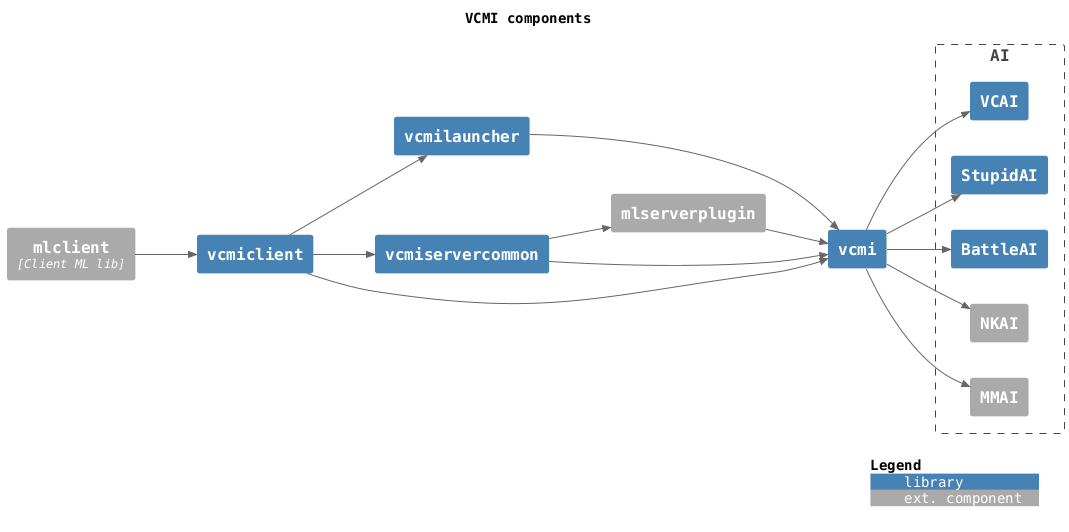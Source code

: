 @startuml "python-to-cpp2"

title "VCMI components"

!include <C4/C4_Container>
!include <tupadr3/devicons2/cplusplus>
!include <tupadr3/devicons2/python>

skinparam DefaultFontName monospaced
<style>
note {  MaximumWidth 500 }
</style>

' Used in place of " " where line wrapping is undesired
!$nbsp = "<U+00A0>"


''''''''''''''''''''''''''''''''''''''''''''''''''''''''''''''''''''''''''''''''
''''''''''''''''''''''''''''''''''''''''''''''''''''''''''''''''''''''''''''''''
''' FUNCTIONS
''''''''''''''''''''''''''''''''''''''''''''''''''''''''''''''''''''''''''''''''
''''''''''''''''''''''''''''''''''''''''''''''''''''''''''''''''''''''''''''''''

' Replace $search with $repl within $txt
!function $replace($txt, $search, $repl)
  !$replaced = ""
  !while %strpos($txt, $search) >= 0
    !$position = %strpos($txt, $search)
    !$replaced = $replaced + %substr($txt, 0, $position) + $repl
    !$txt = %substr($txt, $position + %strlen($search))
  !endwhile
  !return $replaced + $txt
!endfunction

' Allows to define a string in multiple lines, replacing "\n"
' with actual newlines (note: all literal newlines must be escaped)
!function $str($txt)
  !return $replace($txt, "\n", %newline())
!endfunction

''''''''''''''''''''''''''''''''''''''''''''''''''''''''''''''''''''''''''''''''
''''''''''''''''''''''''''''''''''''''''''''''''''''''''''''''''''''''''''''''''

HIDE_STEREOTYPE()
LAYOUT_LEFT_RIGHT()
SetDefaultLegendEntries("")

' Prevent confusing text color in legend by setting it to the default color
!$LEGEND_DARK_COLOR=$ELEMENT_FONT_COLOR
!$LEGEND_LIGHT_COLOR=$ELEMENT_FONT_COLOR

' AddElementTag("example", ?bgColor, ?fontColor, ?borderColor, ?shadowing, ?shape, ?sprite, ?techn, ?legendText, ?legendSprite, ?borderStyle, ?borderThickness): Introduces a new element tag. The styles of the tagged elements are updated and the tag is displayed in the calculated legend.
AddElementTag("executable", $bgColor="Salmon", $borderColor="Salmon", $legendText="executable")
AddElementTag("lib", $bgColor="SteelBlue", $borderColor="SteelBlue", $legendText="library")
AddElementTag("ext", $bgColor="#aaa", $borderColor="#aaa", $legendText="ext. component")

''''''''''''''''''''''''''''''''''''''''''''''''''''''''''''''''''''''''''''''''
''''''''''''''''''''''''''''''''''''''''''''''''''''''''''''''''''''''''''''''''

Container(mlclient, "mlclient", "Client ML lib", $tags="ext")
Container(vcmiclient, "vcmiclient", $tags="lib")
Container(vcmilauncher, "vcmilauncher", $tags="lib")
Container(vcmiservercommon, "vcmiservercommon", $tags="lib")
Container(mlserverplugin, "mlserverplugin", $tags="ext")
Container(vcmi, "vcmi", $tags="lib")

Boundary(AI, "AI") {
  Container(VCAI, "VCAI", $tags="lib")
  Container(StupidAI, "StupidAI", $tags="lib")
  Container(BattleAI, "BattleAI", $tags="lib")
  Container(NKAI, "NKAI", $tags="ext")
  Container(MMAI, "MMAI", $tags="ext")
}

Rel(mlclient, vcmiclient, "")
Rel(vcmiclient, vcmilauncher, "")
Rel(vcmiclient, vcmiservercommon, "")
Rel(vcmiclient, vcmi, "")
Rel(vcmilauncher, vcmi, "")
Rel(vcmiservercommon, vcmi, "")
Rel(vcmiservercommon, mlserverplugin, "")
Rel(mlserverplugin, vcmi, "")
Rel(vcmi, VCAI, "")
Rel(vcmi, StupidAI, "")
Rel(vcmi, BattleAI, "")
Rel(vcmi, NKAI, "")
Rel(vcmi, MMAI, "")

SHOW_LEGEND()

@enduml
